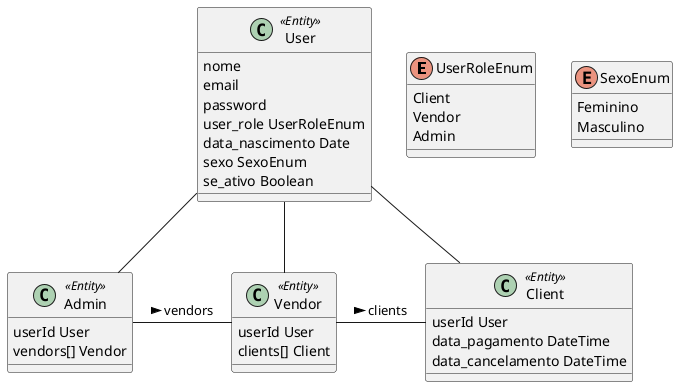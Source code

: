 @startuml model

' #############################################################
enum UserRoleEnum {
    Client
    Vendor
    Admin
}

enum SexoEnum {
    Feminino
    Masculino
}


' #############################################################
class User <<Entity>> {
    nome
    email
    password
    user_role UserRoleEnum
    data_nascimento Date
    sexo SexoEnum
    se_ativo Boolean
}

class Client <<Entity>> {
    userId User
    data_pagamento DateTime
    data_cancelamento DateTime
}

class Vendor <<Entity>> {
    userId User
    clients[] Client
}

class Admin <<Entity>> {
    userId User
    vendors[] Vendor
}

' #############################################################
User - Client
User -- Vendor
User -- Admin

Vendor - Client :clients >
Admin - Vendor :vendors >

@enduml
